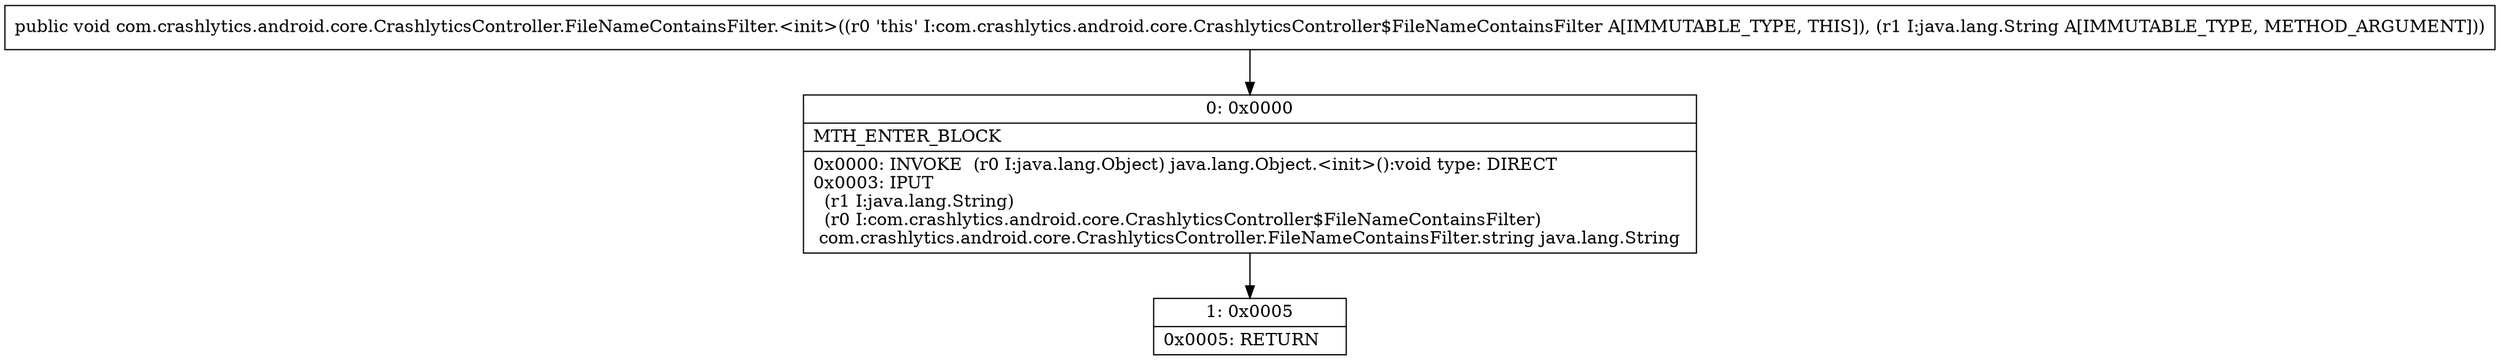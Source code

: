 digraph "CFG forcom.crashlytics.android.core.CrashlyticsController.FileNameContainsFilter.\<init\>(Ljava\/lang\/String;)V" {
Node_0 [shape=record,label="{0\:\ 0x0000|MTH_ENTER_BLOCK\l|0x0000: INVOKE  (r0 I:java.lang.Object) java.lang.Object.\<init\>():void type: DIRECT \l0x0003: IPUT  \l  (r1 I:java.lang.String)\l  (r0 I:com.crashlytics.android.core.CrashlyticsController$FileNameContainsFilter)\l com.crashlytics.android.core.CrashlyticsController.FileNameContainsFilter.string java.lang.String \l}"];
Node_1 [shape=record,label="{1\:\ 0x0005|0x0005: RETURN   \l}"];
MethodNode[shape=record,label="{public void com.crashlytics.android.core.CrashlyticsController.FileNameContainsFilter.\<init\>((r0 'this' I:com.crashlytics.android.core.CrashlyticsController$FileNameContainsFilter A[IMMUTABLE_TYPE, THIS]), (r1 I:java.lang.String A[IMMUTABLE_TYPE, METHOD_ARGUMENT])) }"];
MethodNode -> Node_0;
Node_0 -> Node_1;
}

